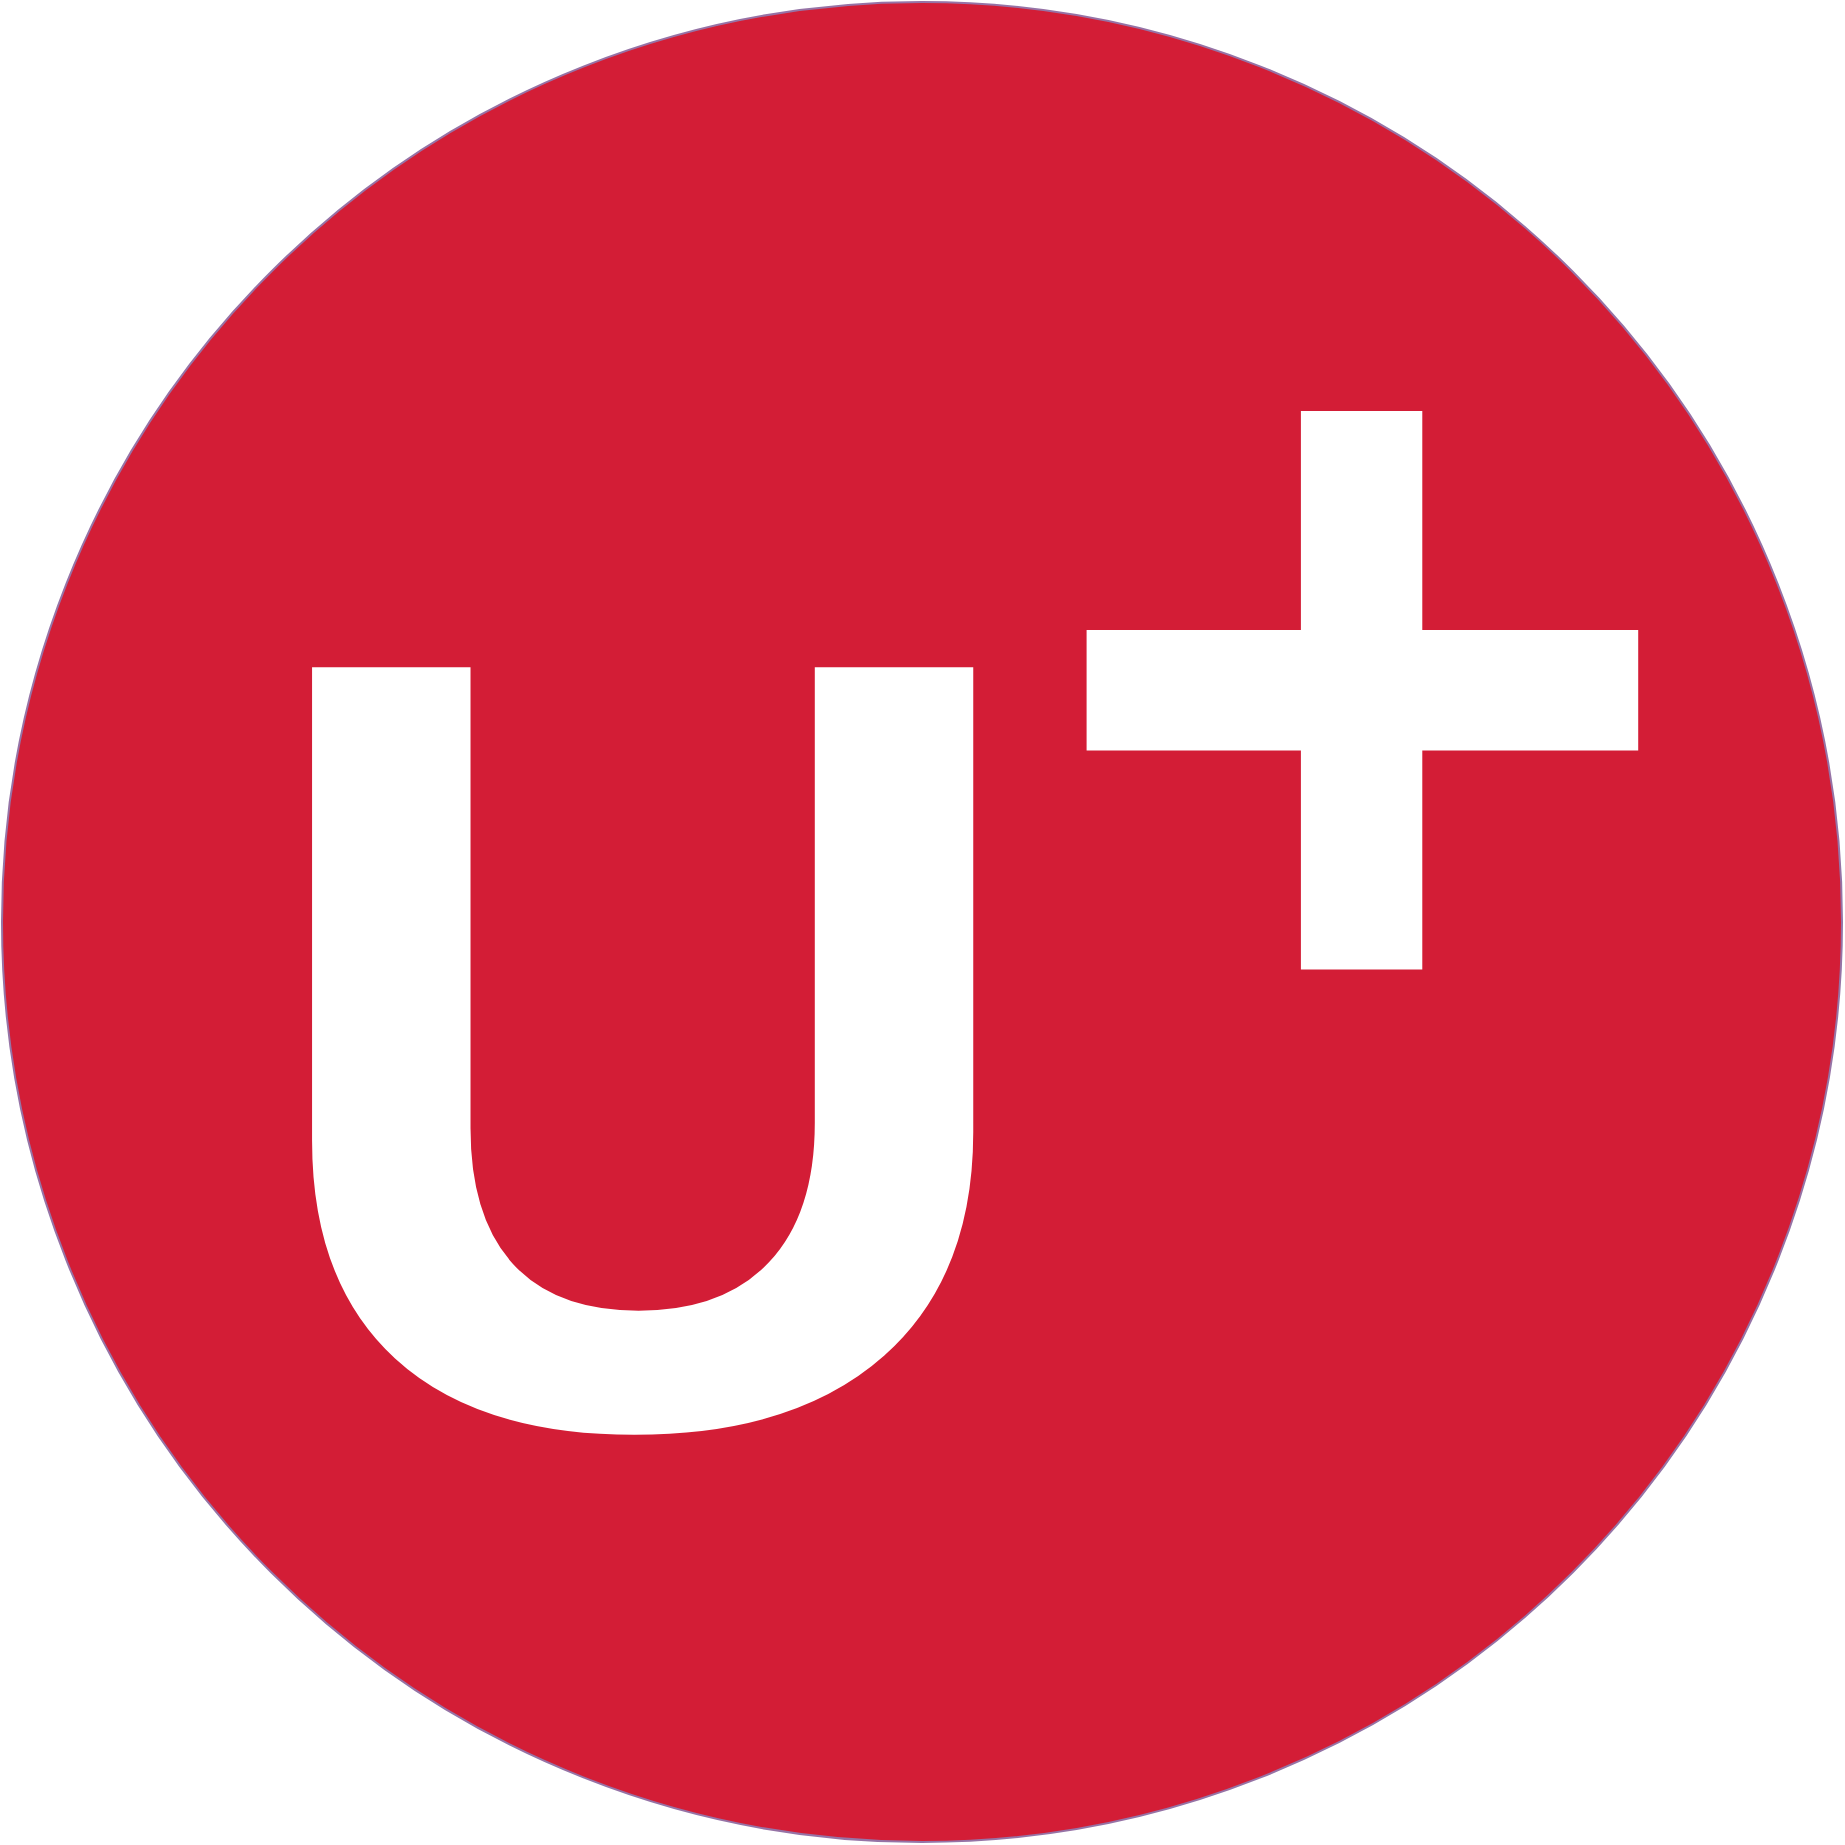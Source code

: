 <mxfile version="14.5.1" type="device"><diagram id="7E5oFSuUpa76W5WivLqi" name="Page-1"><mxGraphModel dx="4730" dy="3400" grid="1" gridSize="10" guides="1" tooltips="1" connect="1" arrows="1" fold="1" page="1" pageScale="1" pageWidth="1920" pageHeight="1200" math="0" shadow="0"><root><mxCell id="0"/><mxCell id="1" parent="0"/><mxCell id="JWhH_7iXqM5ggtDX9rrl-1" value="" style="ellipse;whiteSpace=wrap;html=1;aspect=fixed;strokeColor=#9673a6;fillColor=#D31D36;" parent="1" vertex="1"><mxGeometry x="40" y="20" width="920" height="920" as="geometry"/></mxCell><mxCell id="ze_xYh2Jx-J8QmZEx-wf-4" value="&lt;b style=&quot;color: rgb(0 , 0 , 0) ; font-family: &amp;#34;helvetica&amp;#34; ; font-size: 550px ; font-style: normal ; letter-spacing: normal ; text-align: center ; text-indent: 0px ; text-transform: none ; word-spacing: 0px&quot;&gt;&lt;font color=&quot;#ffffff&quot; style=&quot;font-size: 550px&quot;&gt;U&lt;/font&gt;&lt;sup&gt;&lt;font color=&quot;#ffffff&quot; style=&quot;font-size: 550px&quot;&gt;+&lt;/font&gt;&lt;/sup&gt;&lt;/b&gt;" style="text;whiteSpace=wrap;html=1;" vertex="1" parent="1"><mxGeometry x="160" y="20" width="550" height="400" as="geometry"/></mxCell></root></mxGraphModel></diagram></mxfile>